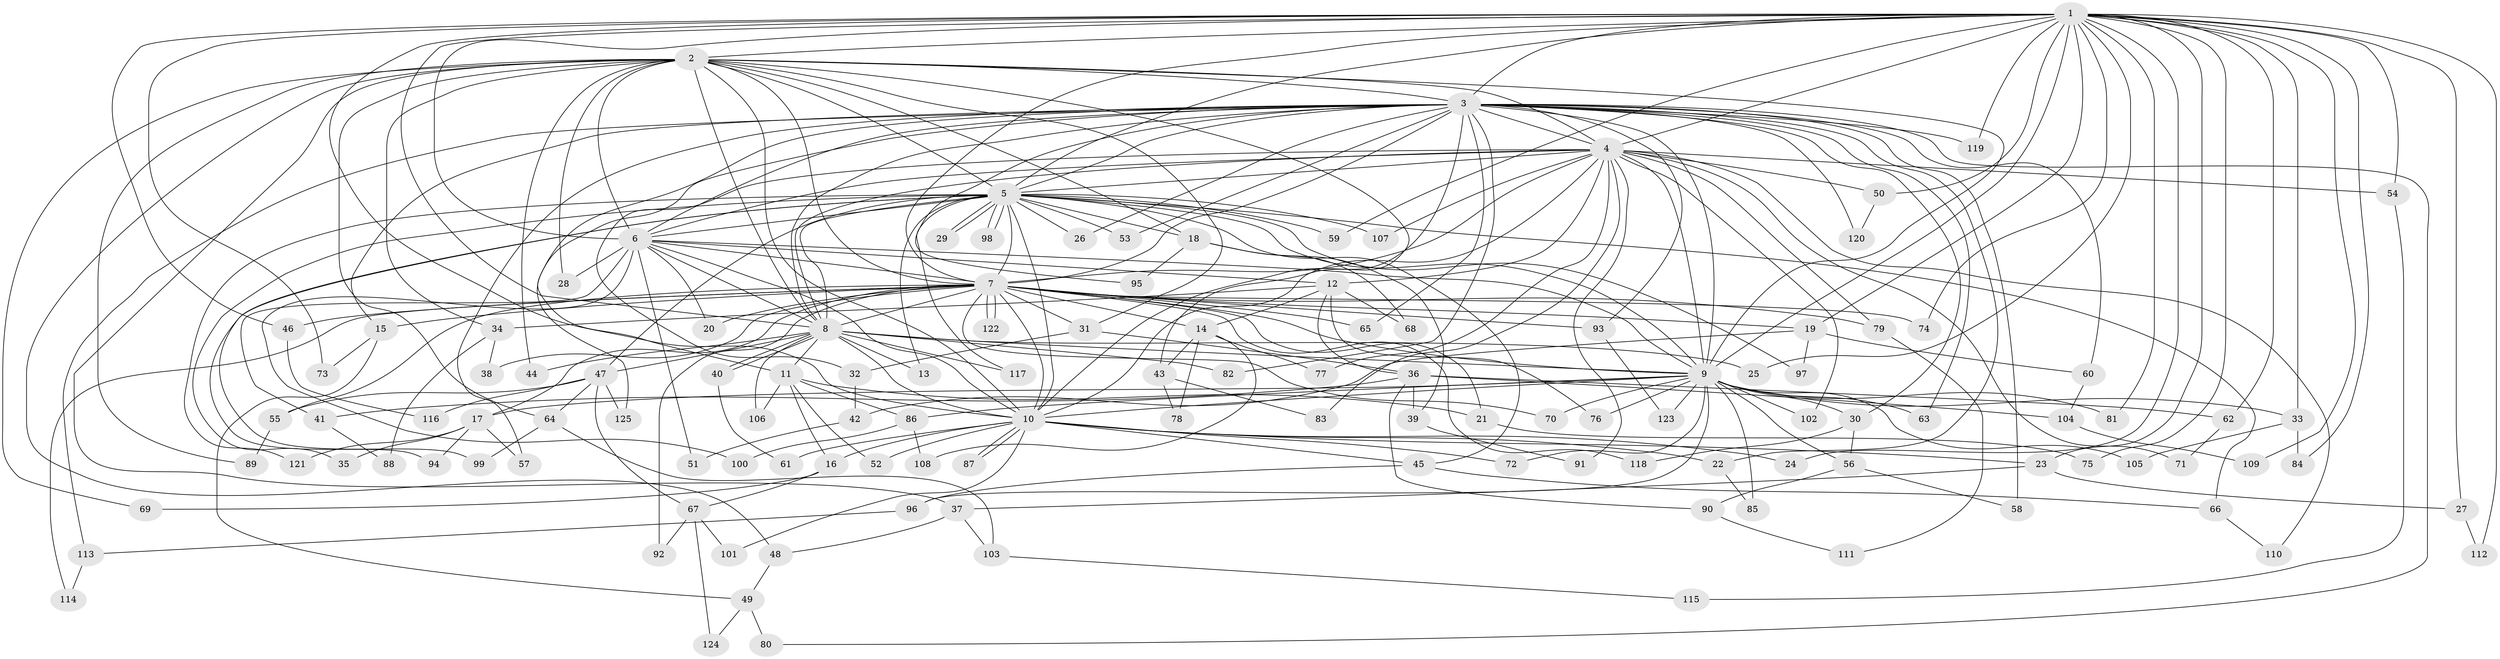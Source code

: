 // coarse degree distribution, {24: 0.010526315789473684, 35: 0.010526315789473684, 27: 0.010526315789473684, 20: 0.010526315789473684, 15: 0.010526315789473684, 26: 0.010526315789473684, 17: 0.010526315789473684, 23: 0.010526315789473684, 19: 0.010526315789473684, 7: 0.031578947368421054, 2: 0.5263157894736842, 5: 0.05263157894736842, 4: 0.09473684210526316, 6: 0.021052631578947368, 3: 0.14736842105263157, 1: 0.021052631578947368, 8: 0.010526315789473684}
// Generated by graph-tools (version 1.1) at 2025/23/03/03/25 07:23:41]
// undirected, 125 vertices, 275 edges
graph export_dot {
graph [start="1"]
  node [color=gray90,style=filled];
  1;
  2;
  3;
  4;
  5;
  6;
  7;
  8;
  9;
  10;
  11;
  12;
  13;
  14;
  15;
  16;
  17;
  18;
  19;
  20;
  21;
  22;
  23;
  24;
  25;
  26;
  27;
  28;
  29;
  30;
  31;
  32;
  33;
  34;
  35;
  36;
  37;
  38;
  39;
  40;
  41;
  42;
  43;
  44;
  45;
  46;
  47;
  48;
  49;
  50;
  51;
  52;
  53;
  54;
  55;
  56;
  57;
  58;
  59;
  60;
  61;
  62;
  63;
  64;
  65;
  66;
  67;
  68;
  69;
  70;
  71;
  72;
  73;
  74;
  75;
  76;
  77;
  78;
  79;
  80;
  81;
  82;
  83;
  84;
  85;
  86;
  87;
  88;
  89;
  90;
  91;
  92;
  93;
  94;
  95;
  96;
  97;
  98;
  99;
  100;
  101;
  102;
  103;
  104;
  105;
  106;
  107;
  108;
  109;
  110;
  111;
  112;
  113;
  114;
  115;
  116;
  117;
  118;
  119;
  120;
  121;
  122;
  123;
  124;
  125;
  1 -- 2;
  1 -- 3;
  1 -- 4;
  1 -- 5;
  1 -- 6;
  1 -- 7;
  1 -- 8;
  1 -- 9;
  1 -- 10;
  1 -- 19;
  1 -- 23;
  1 -- 24;
  1 -- 25;
  1 -- 27;
  1 -- 33;
  1 -- 46;
  1 -- 50;
  1 -- 54;
  1 -- 59;
  1 -- 62;
  1 -- 73;
  1 -- 74;
  1 -- 75;
  1 -- 81;
  1 -- 84;
  1 -- 109;
  1 -- 112;
  1 -- 119;
  2 -- 3;
  2 -- 4;
  2 -- 5;
  2 -- 6;
  2 -- 7;
  2 -- 8;
  2 -- 9;
  2 -- 10;
  2 -- 18;
  2 -- 28;
  2 -- 31;
  2 -- 34;
  2 -- 37;
  2 -- 43;
  2 -- 44;
  2 -- 48;
  2 -- 64;
  2 -- 69;
  2 -- 89;
  3 -- 4;
  3 -- 5;
  3 -- 6;
  3 -- 7;
  3 -- 8;
  3 -- 9;
  3 -- 10;
  3 -- 11;
  3 -- 15;
  3 -- 22;
  3 -- 26;
  3 -- 30;
  3 -- 53;
  3 -- 57;
  3 -- 58;
  3 -- 60;
  3 -- 63;
  3 -- 65;
  3 -- 80;
  3 -- 82;
  3 -- 93;
  3 -- 95;
  3 -- 113;
  3 -- 119;
  3 -- 120;
  3 -- 125;
  4 -- 5;
  4 -- 6;
  4 -- 7;
  4 -- 8;
  4 -- 9;
  4 -- 10;
  4 -- 12;
  4 -- 32;
  4 -- 50;
  4 -- 54;
  4 -- 71;
  4 -- 77;
  4 -- 79;
  4 -- 83;
  4 -- 91;
  4 -- 102;
  4 -- 107;
  4 -- 110;
  5 -- 6;
  5 -- 7;
  5 -- 8;
  5 -- 9;
  5 -- 10;
  5 -- 13;
  5 -- 18;
  5 -- 26;
  5 -- 29;
  5 -- 29;
  5 -- 35;
  5 -- 45;
  5 -- 47;
  5 -- 53;
  5 -- 59;
  5 -- 66;
  5 -- 94;
  5 -- 97;
  5 -- 98;
  5 -- 98;
  5 -- 99;
  5 -- 107;
  5 -- 117;
  5 -- 121;
  6 -- 7;
  6 -- 8;
  6 -- 9;
  6 -- 10;
  6 -- 12;
  6 -- 20;
  6 -- 28;
  6 -- 41;
  6 -- 51;
  6 -- 100;
  7 -- 8;
  7 -- 9;
  7 -- 10;
  7 -- 14;
  7 -- 15;
  7 -- 17;
  7 -- 19;
  7 -- 20;
  7 -- 21;
  7 -- 31;
  7 -- 38;
  7 -- 46;
  7 -- 55;
  7 -- 65;
  7 -- 70;
  7 -- 74;
  7 -- 79;
  7 -- 92;
  7 -- 93;
  7 -- 114;
  7 -- 118;
  7 -- 122;
  7 -- 122;
  8 -- 9;
  8 -- 10;
  8 -- 11;
  8 -- 13;
  8 -- 25;
  8 -- 40;
  8 -- 40;
  8 -- 44;
  8 -- 47;
  8 -- 82;
  8 -- 106;
  8 -- 117;
  9 -- 10;
  9 -- 17;
  9 -- 30;
  9 -- 33;
  9 -- 56;
  9 -- 63;
  9 -- 70;
  9 -- 72;
  9 -- 76;
  9 -- 81;
  9 -- 85;
  9 -- 86;
  9 -- 96;
  9 -- 102;
  9 -- 105;
  9 -- 123;
  10 -- 16;
  10 -- 22;
  10 -- 23;
  10 -- 24;
  10 -- 45;
  10 -- 52;
  10 -- 61;
  10 -- 72;
  10 -- 87;
  10 -- 87;
  10 -- 101;
  11 -- 16;
  11 -- 21;
  11 -- 52;
  11 -- 86;
  11 -- 106;
  12 -- 14;
  12 -- 34;
  12 -- 36;
  12 -- 68;
  12 -- 76;
  14 -- 43;
  14 -- 77;
  14 -- 78;
  14 -- 108;
  15 -- 49;
  15 -- 73;
  16 -- 67;
  16 -- 69;
  17 -- 35;
  17 -- 57;
  17 -- 94;
  17 -- 121;
  18 -- 39;
  18 -- 68;
  18 -- 95;
  19 -- 42;
  19 -- 60;
  19 -- 97;
  21 -- 75;
  22 -- 85;
  23 -- 27;
  23 -- 37;
  27 -- 112;
  30 -- 56;
  30 -- 118;
  31 -- 32;
  31 -- 36;
  32 -- 42;
  33 -- 84;
  33 -- 105;
  34 -- 38;
  34 -- 88;
  36 -- 39;
  36 -- 41;
  36 -- 62;
  36 -- 90;
  36 -- 104;
  37 -- 48;
  37 -- 103;
  39 -- 91;
  40 -- 61;
  41 -- 88;
  42 -- 51;
  43 -- 78;
  43 -- 83;
  45 -- 66;
  45 -- 96;
  46 -- 116;
  47 -- 55;
  47 -- 64;
  47 -- 67;
  47 -- 116;
  47 -- 125;
  48 -- 49;
  49 -- 80;
  49 -- 124;
  50 -- 120;
  54 -- 115;
  55 -- 89;
  56 -- 58;
  56 -- 90;
  60 -- 104;
  62 -- 71;
  64 -- 99;
  64 -- 103;
  66 -- 110;
  67 -- 92;
  67 -- 101;
  67 -- 124;
  79 -- 111;
  86 -- 100;
  86 -- 108;
  90 -- 111;
  93 -- 123;
  96 -- 113;
  103 -- 115;
  104 -- 109;
  113 -- 114;
}
